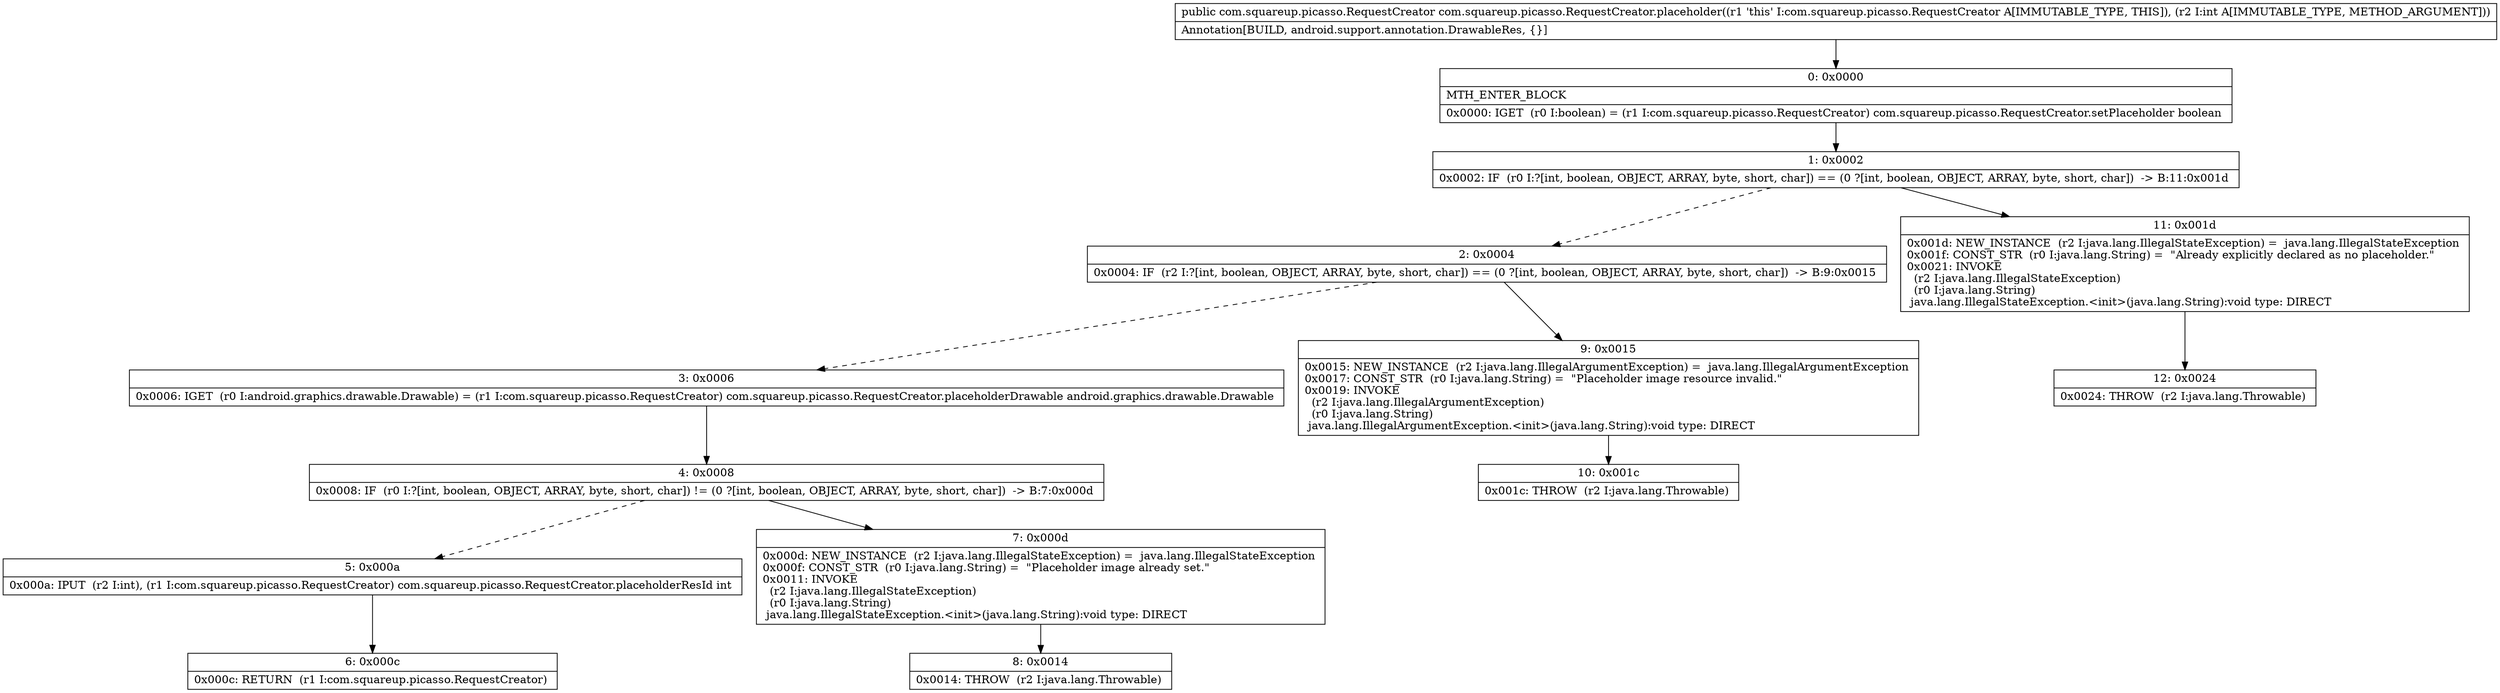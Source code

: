 digraph "CFG forcom.squareup.picasso.RequestCreator.placeholder(I)Lcom\/squareup\/picasso\/RequestCreator;" {
Node_0 [shape=record,label="{0\:\ 0x0000|MTH_ENTER_BLOCK\l|0x0000: IGET  (r0 I:boolean) = (r1 I:com.squareup.picasso.RequestCreator) com.squareup.picasso.RequestCreator.setPlaceholder boolean \l}"];
Node_1 [shape=record,label="{1\:\ 0x0002|0x0002: IF  (r0 I:?[int, boolean, OBJECT, ARRAY, byte, short, char]) == (0 ?[int, boolean, OBJECT, ARRAY, byte, short, char])  \-\> B:11:0x001d \l}"];
Node_2 [shape=record,label="{2\:\ 0x0004|0x0004: IF  (r2 I:?[int, boolean, OBJECT, ARRAY, byte, short, char]) == (0 ?[int, boolean, OBJECT, ARRAY, byte, short, char])  \-\> B:9:0x0015 \l}"];
Node_3 [shape=record,label="{3\:\ 0x0006|0x0006: IGET  (r0 I:android.graphics.drawable.Drawable) = (r1 I:com.squareup.picasso.RequestCreator) com.squareup.picasso.RequestCreator.placeholderDrawable android.graphics.drawable.Drawable \l}"];
Node_4 [shape=record,label="{4\:\ 0x0008|0x0008: IF  (r0 I:?[int, boolean, OBJECT, ARRAY, byte, short, char]) != (0 ?[int, boolean, OBJECT, ARRAY, byte, short, char])  \-\> B:7:0x000d \l}"];
Node_5 [shape=record,label="{5\:\ 0x000a|0x000a: IPUT  (r2 I:int), (r1 I:com.squareup.picasso.RequestCreator) com.squareup.picasso.RequestCreator.placeholderResId int \l}"];
Node_6 [shape=record,label="{6\:\ 0x000c|0x000c: RETURN  (r1 I:com.squareup.picasso.RequestCreator) \l}"];
Node_7 [shape=record,label="{7\:\ 0x000d|0x000d: NEW_INSTANCE  (r2 I:java.lang.IllegalStateException) =  java.lang.IllegalStateException \l0x000f: CONST_STR  (r0 I:java.lang.String) =  \"Placeholder image already set.\" \l0x0011: INVOKE  \l  (r2 I:java.lang.IllegalStateException)\l  (r0 I:java.lang.String)\l java.lang.IllegalStateException.\<init\>(java.lang.String):void type: DIRECT \l}"];
Node_8 [shape=record,label="{8\:\ 0x0014|0x0014: THROW  (r2 I:java.lang.Throwable) \l}"];
Node_9 [shape=record,label="{9\:\ 0x0015|0x0015: NEW_INSTANCE  (r2 I:java.lang.IllegalArgumentException) =  java.lang.IllegalArgumentException \l0x0017: CONST_STR  (r0 I:java.lang.String) =  \"Placeholder image resource invalid.\" \l0x0019: INVOKE  \l  (r2 I:java.lang.IllegalArgumentException)\l  (r0 I:java.lang.String)\l java.lang.IllegalArgumentException.\<init\>(java.lang.String):void type: DIRECT \l}"];
Node_10 [shape=record,label="{10\:\ 0x001c|0x001c: THROW  (r2 I:java.lang.Throwable) \l}"];
Node_11 [shape=record,label="{11\:\ 0x001d|0x001d: NEW_INSTANCE  (r2 I:java.lang.IllegalStateException) =  java.lang.IllegalStateException \l0x001f: CONST_STR  (r0 I:java.lang.String) =  \"Already explicitly declared as no placeholder.\" \l0x0021: INVOKE  \l  (r2 I:java.lang.IllegalStateException)\l  (r0 I:java.lang.String)\l java.lang.IllegalStateException.\<init\>(java.lang.String):void type: DIRECT \l}"];
Node_12 [shape=record,label="{12\:\ 0x0024|0x0024: THROW  (r2 I:java.lang.Throwable) \l}"];
MethodNode[shape=record,label="{public com.squareup.picasso.RequestCreator com.squareup.picasso.RequestCreator.placeholder((r1 'this' I:com.squareup.picasso.RequestCreator A[IMMUTABLE_TYPE, THIS]), (r2 I:int A[IMMUTABLE_TYPE, METHOD_ARGUMENT]))  | Annotation[BUILD, android.support.annotation.DrawableRes, \{\}]\l}"];
MethodNode -> Node_0;
Node_0 -> Node_1;
Node_1 -> Node_2[style=dashed];
Node_1 -> Node_11;
Node_2 -> Node_3[style=dashed];
Node_2 -> Node_9;
Node_3 -> Node_4;
Node_4 -> Node_5[style=dashed];
Node_4 -> Node_7;
Node_5 -> Node_6;
Node_7 -> Node_8;
Node_9 -> Node_10;
Node_11 -> Node_12;
}

